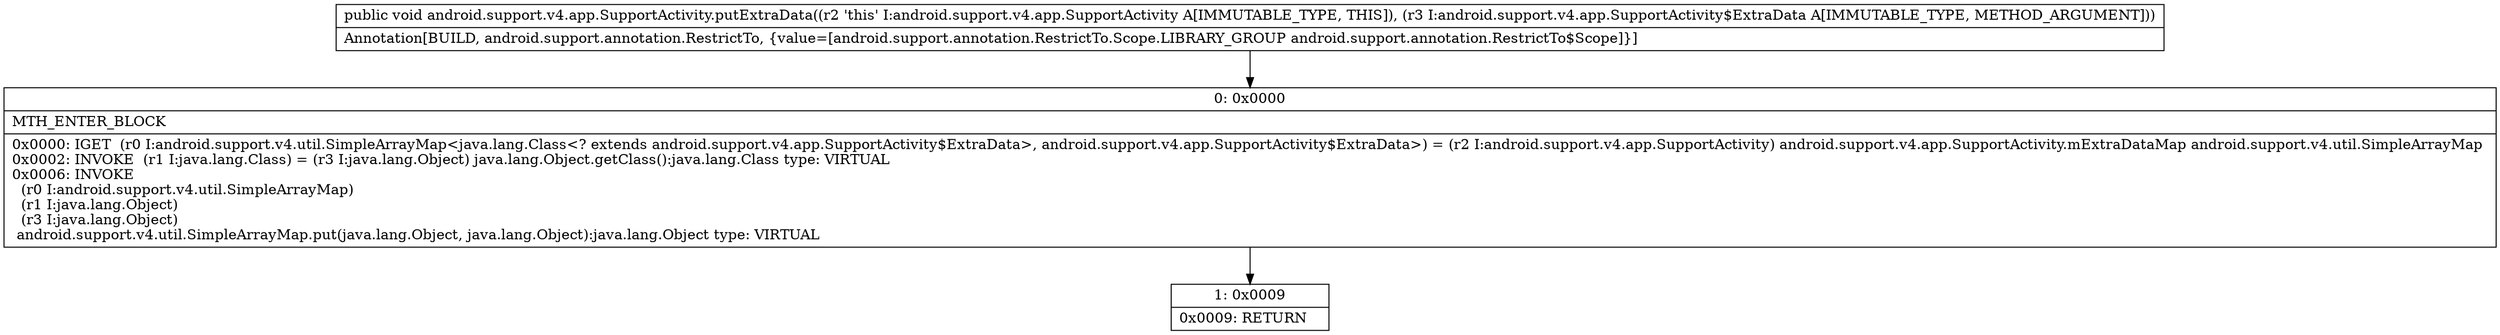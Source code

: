 digraph "CFG forandroid.support.v4.app.SupportActivity.putExtraData(Landroid\/support\/v4\/app\/SupportActivity$ExtraData;)V" {
Node_0 [shape=record,label="{0\:\ 0x0000|MTH_ENTER_BLOCK\l|0x0000: IGET  (r0 I:android.support.v4.util.SimpleArrayMap\<java.lang.Class\<? extends android.support.v4.app.SupportActivity$ExtraData\>, android.support.v4.app.SupportActivity$ExtraData\>) = (r2 I:android.support.v4.app.SupportActivity) android.support.v4.app.SupportActivity.mExtraDataMap android.support.v4.util.SimpleArrayMap \l0x0002: INVOKE  (r1 I:java.lang.Class) = (r3 I:java.lang.Object) java.lang.Object.getClass():java.lang.Class type: VIRTUAL \l0x0006: INVOKE  \l  (r0 I:android.support.v4.util.SimpleArrayMap)\l  (r1 I:java.lang.Object)\l  (r3 I:java.lang.Object)\l android.support.v4.util.SimpleArrayMap.put(java.lang.Object, java.lang.Object):java.lang.Object type: VIRTUAL \l}"];
Node_1 [shape=record,label="{1\:\ 0x0009|0x0009: RETURN   \l}"];
MethodNode[shape=record,label="{public void android.support.v4.app.SupportActivity.putExtraData((r2 'this' I:android.support.v4.app.SupportActivity A[IMMUTABLE_TYPE, THIS]), (r3 I:android.support.v4.app.SupportActivity$ExtraData A[IMMUTABLE_TYPE, METHOD_ARGUMENT]))  | Annotation[BUILD, android.support.annotation.RestrictTo, \{value=[android.support.annotation.RestrictTo.Scope.LIBRARY_GROUP android.support.annotation.RestrictTo$Scope]\}]\l}"];
MethodNode -> Node_0;
Node_0 -> Node_1;
}

